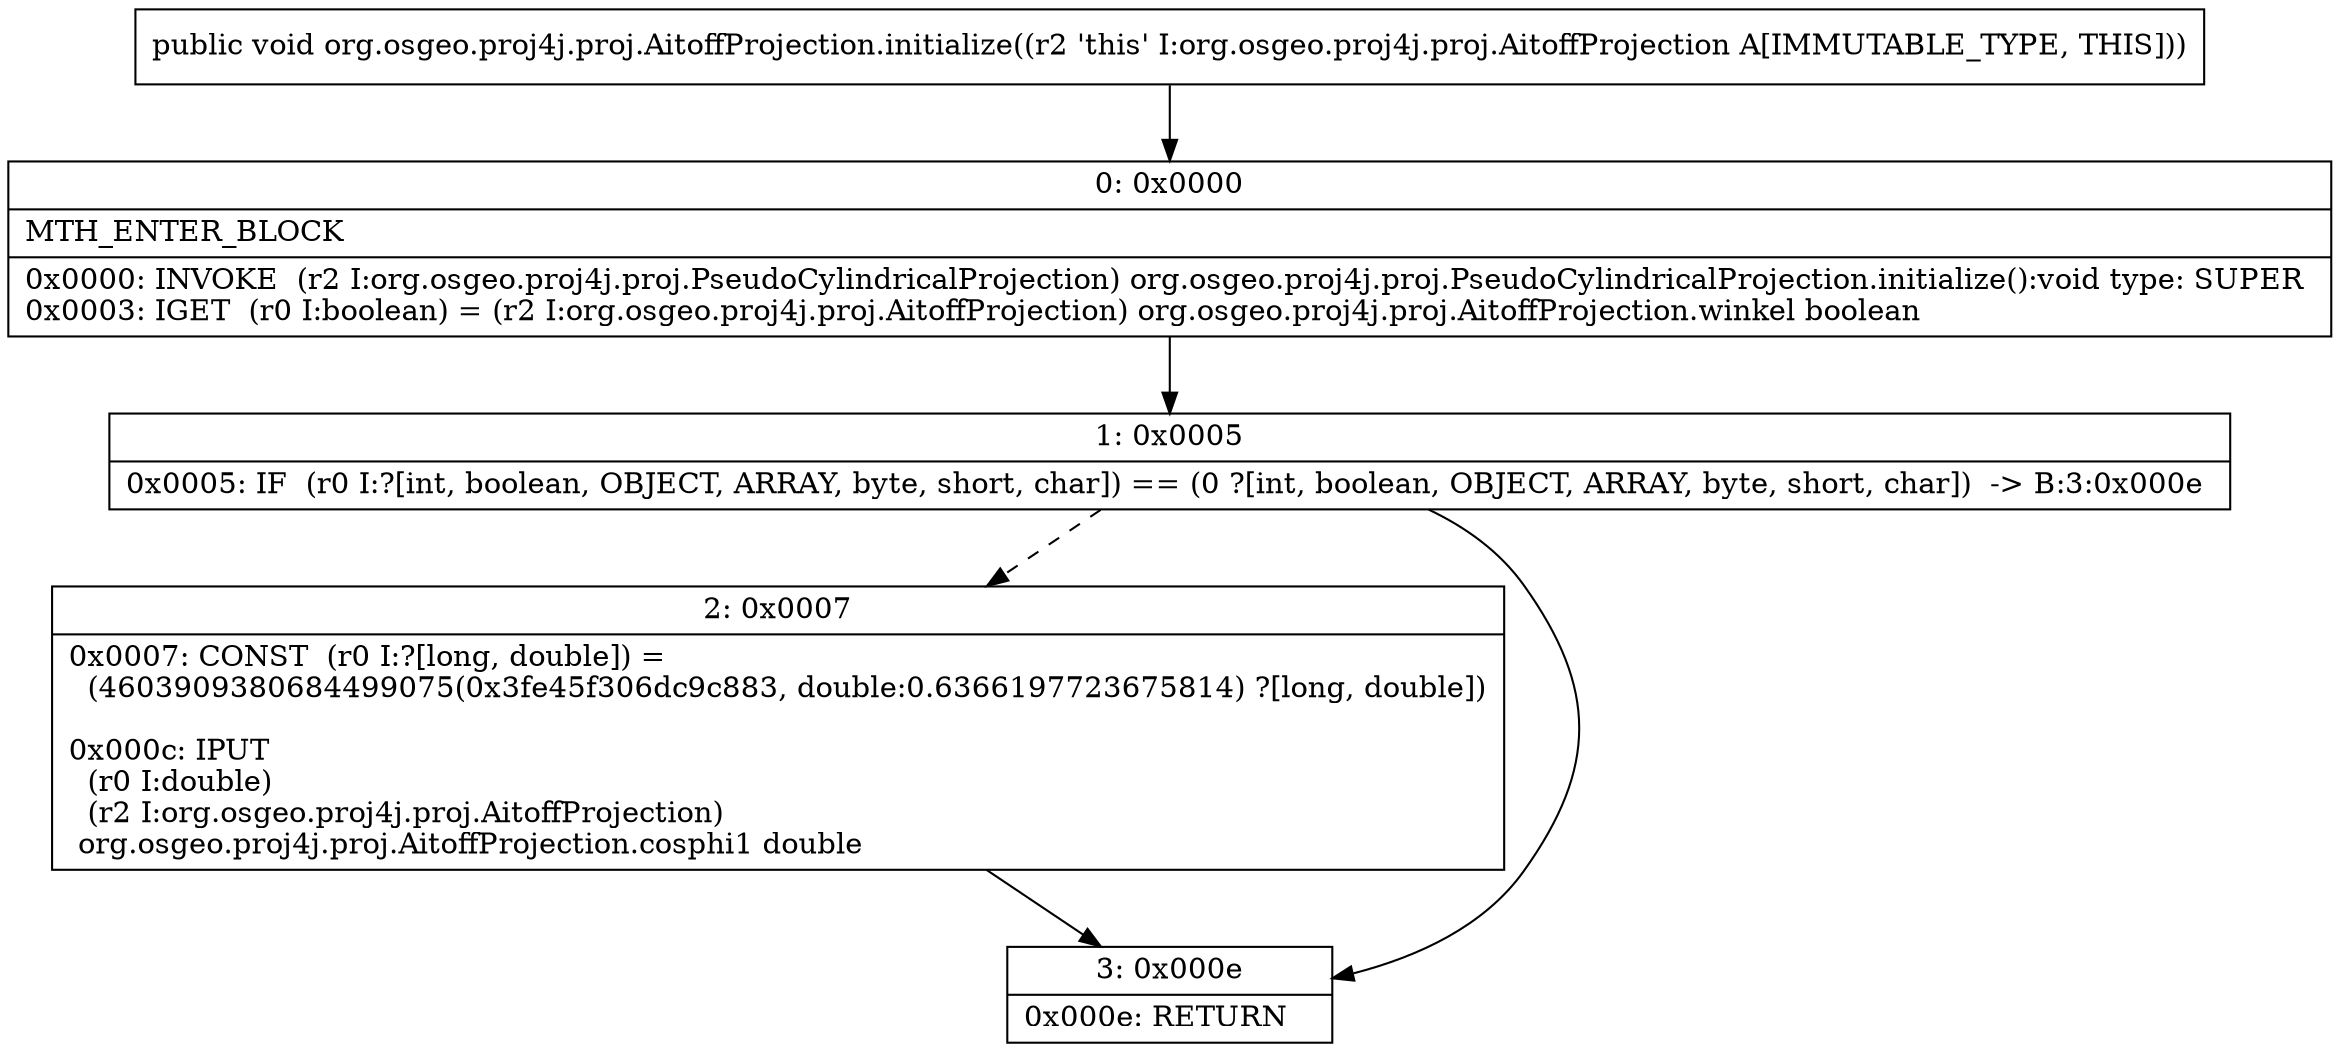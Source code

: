 digraph "CFG fororg.osgeo.proj4j.proj.AitoffProjection.initialize()V" {
Node_0 [shape=record,label="{0\:\ 0x0000|MTH_ENTER_BLOCK\l|0x0000: INVOKE  (r2 I:org.osgeo.proj4j.proj.PseudoCylindricalProjection) org.osgeo.proj4j.proj.PseudoCylindricalProjection.initialize():void type: SUPER \l0x0003: IGET  (r0 I:boolean) = (r2 I:org.osgeo.proj4j.proj.AitoffProjection) org.osgeo.proj4j.proj.AitoffProjection.winkel boolean \l}"];
Node_1 [shape=record,label="{1\:\ 0x0005|0x0005: IF  (r0 I:?[int, boolean, OBJECT, ARRAY, byte, short, char]) == (0 ?[int, boolean, OBJECT, ARRAY, byte, short, char])  \-\> B:3:0x000e \l}"];
Node_2 [shape=record,label="{2\:\ 0x0007|0x0007: CONST  (r0 I:?[long, double]) = \l  (4603909380684499075(0x3fe45f306dc9c883, double:0.6366197723675814) ?[long, double])\l \l0x000c: IPUT  \l  (r0 I:double)\l  (r2 I:org.osgeo.proj4j.proj.AitoffProjection)\l org.osgeo.proj4j.proj.AitoffProjection.cosphi1 double \l}"];
Node_3 [shape=record,label="{3\:\ 0x000e|0x000e: RETURN   \l}"];
MethodNode[shape=record,label="{public void org.osgeo.proj4j.proj.AitoffProjection.initialize((r2 'this' I:org.osgeo.proj4j.proj.AitoffProjection A[IMMUTABLE_TYPE, THIS])) }"];
MethodNode -> Node_0;
Node_0 -> Node_1;
Node_1 -> Node_2[style=dashed];
Node_1 -> Node_3;
Node_2 -> Node_3;
}

